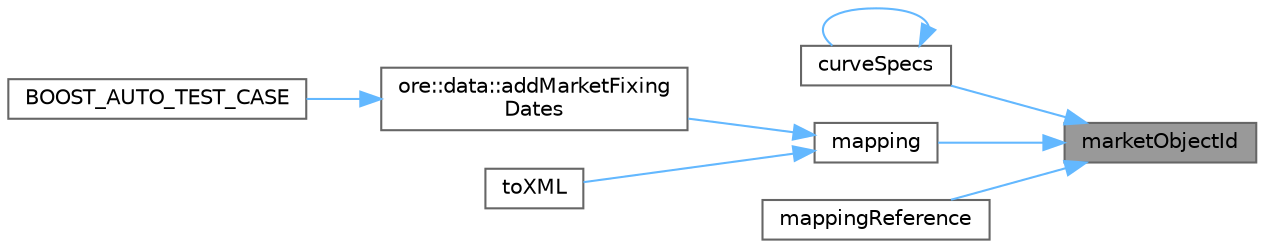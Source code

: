 digraph "marketObjectId"
{
 // INTERACTIVE_SVG=YES
 // LATEX_PDF_SIZE
  bgcolor="transparent";
  edge [fontname=Helvetica,fontsize=10,labelfontname=Helvetica,labelfontsize=10];
  node [fontname=Helvetica,fontsize=10,shape=box,height=0.2,width=0.4];
  rankdir="RL";
  Node1 [label="marketObjectId",height=0.2,width=0.4,color="gray40", fillcolor="grey60", style="filled", fontcolor="black",tooltip="Intermediate id for a given market object and configuration, see the description of configurations_ b..."];
  Node1 -> Node2 [dir="back",color="steelblue1",style="solid"];
  Node2 [label="curveSpecs",height=0.2,width=0.4,color="grey40", fillcolor="white", style="filled",URL="$classore_1_1data_1_1_todays_market_parameters.html#a0e1a3fd667441f154229d62132449f70",tooltip="Build a vector of all the curve specs (may contain duplicates)"];
  Node2 -> Node2 [dir="back",color="steelblue1",style="solid"];
  Node1 -> Node3 [dir="back",color="steelblue1",style="solid"];
  Node3 [label="mapping",height=0.2,width=0.4,color="grey40", fillcolor="white", style="filled",URL="$classore_1_1data_1_1_todays_market_parameters.html#a451da96d7cc713be6c76c5b288cce4ca",tooltip="EUR => Yield/EUR/EUR6M, USD => Yield/USD/USD3M etc."];
  Node3 -> Node4 [dir="back",color="steelblue1",style="solid"];
  Node4 [label="ore::data::addMarketFixing\lDates",height=0.2,width=0.4,color="grey40", fillcolor="white", style="filled",URL="$namespaceore_1_1data.html#a679d89696aea99b50e404364e8cd8c60",tooltip=" "];
  Node4 -> Node5 [dir="back",color="steelblue1",style="solid"];
  Node5 [label="BOOST_AUTO_TEST_CASE",height=0.2,width=0.4,color="grey40", fillcolor="white", style="filled",URL="$test_2fixings_8cpp.html#a67ada7956eb90fe9fbecd12a611892ab",tooltip=" "];
  Node3 -> Node6 [dir="back",color="steelblue1",style="solid"];
  Node6 [label="toXML",height=0.2,width=0.4,color="grey40", fillcolor="white", style="filled",URL="$classore_1_1data_1_1_todays_market_parameters.html#a7efefb9270d6c4933e4c96de0771f17a",tooltip=" "];
  Node1 -> Node7 [dir="back",color="steelblue1",style="solid"];
  Node7 [label="mappingReference",height=0.2,width=0.4,color="grey40", fillcolor="white", style="filled",URL="$classore_1_1data_1_1_todays_market_parameters.html#ae4d162a5cc3a507637353fb831764d1d",tooltip="return a mapping reference for modification"];
}
